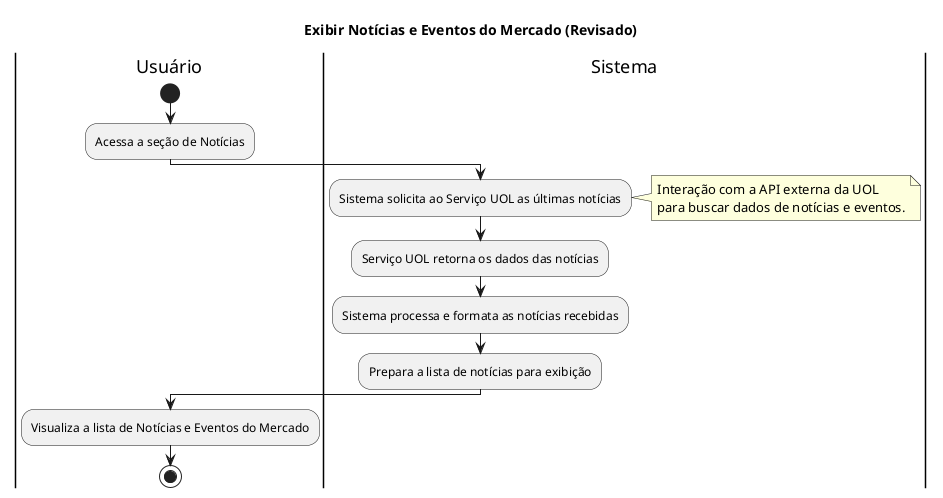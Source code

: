 @startuml

title Exibir Notícias e Eventos do Mercado (Revisado)

|Usuário|
start
:Acessa a seção de Notícias;
|Sistema|
:Sistema solicita ao Serviço UOL as últimas notícias;
note right
  Interação com a API externa da UOL
  para buscar dados de notícias e eventos.
end note
:Serviço UOL retorna os dados das notícias;
:Sistema processa e formata as notícias recebidas;
:Prepara a lista de notícias para exibição;
|Usuário|
:Visualiza a lista de Notícias e Eventos do Mercado;
stop

@enduml
